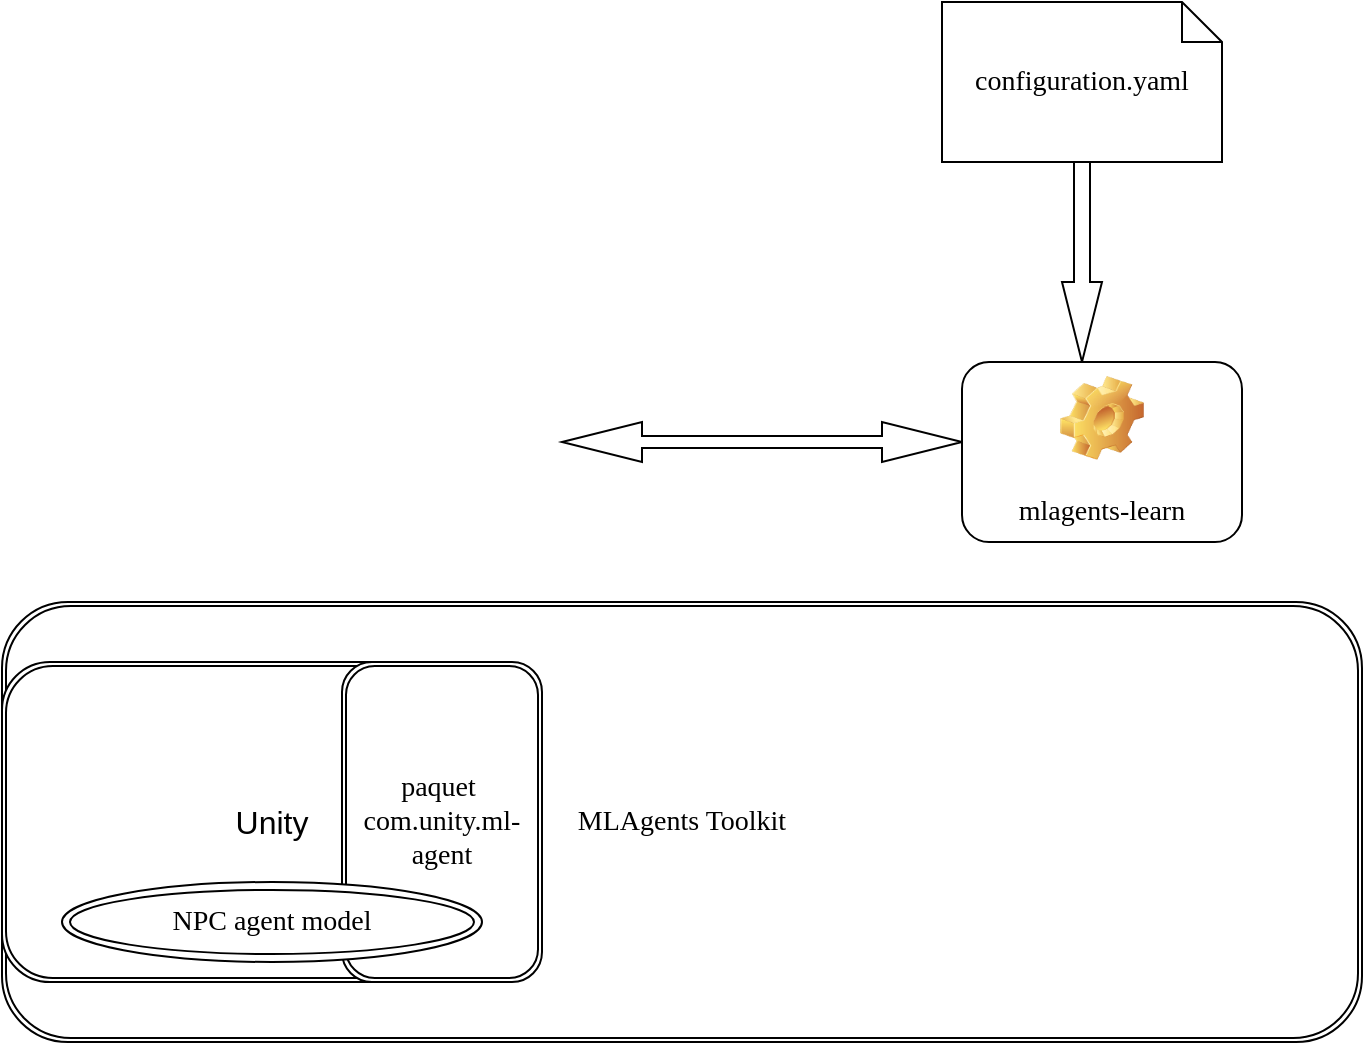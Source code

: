 <mxfile version="15.7.0" type="github">
  <diagram id="jnxX1dpqBWMMVxXvKskB" name="Page-1">
    <mxGraphModel dx="1122" dy="670" grid="1" gridSize="10" guides="1" tooltips="1" connect="1" arrows="1" fold="1" page="1" pageScale="1" pageWidth="827" pageHeight="1169" math="0" shadow="0">
      <root>
        <mxCell id="0" />
        <mxCell id="1" parent="0" />
        <mxCell id="KNvALWube3b4RD5xJjOB-18" value="MLAgents Toolkit" style="shape=ext;double=1;rounded=1;whiteSpace=wrap;html=1;fontFamily=Georgia;fontSize=14;fontColor=#000000;" vertex="1" parent="1">
          <mxGeometry x="70" y="510" width="680" height="220" as="geometry" />
        </mxCell>
        <mxCell id="KNvALWube3b4RD5xJjOB-11" value="" style="shape=doubleArrow;whiteSpace=wrap;html=1;fontFamily=Georgia;fontSize=14;fontColor=#000000;" vertex="1" parent="1">
          <mxGeometry x="350" y="420" width="200" height="20" as="geometry" />
        </mxCell>
        <mxCell id="KNvALWube3b4RD5xJjOB-15" value="configuration.yaml" style="shape=note;size=20;whiteSpace=wrap;html=1;fontFamily=Georgia;fontSize=14;fontColor=#000000;" vertex="1" parent="1">
          <mxGeometry x="540" y="210" width="140" height="80" as="geometry" />
        </mxCell>
        <mxCell id="KNvALWube3b4RD5xJjOB-16" value="" style="html=1;shadow=0;dashed=0;align=center;verticalAlign=middle;shape=mxgraph.arrows2.arrow;dy=0.6;dx=40;direction=south;notch=0;fontFamily=Georgia;fontSize=14;fontColor=#000000;" vertex="1" parent="1">
          <mxGeometry x="600" y="290" width="20" height="100" as="geometry" />
        </mxCell>
        <mxCell id="KNvALWube3b4RD5xJjOB-19" value="&lt;span style=&quot;font-weight: normal&quot;&gt;mlagents-learn&lt;/span&gt;" style="label;whiteSpace=wrap;html=1;align=center;verticalAlign=bottom;spacingLeft=0;spacingBottom=4;imageAlign=center;imageVerticalAlign=top;image=img/clipart/Gear_128x128.png;fontFamily=Georgia;fontSize=14;fontColor=#000000;" vertex="1" parent="1">
          <mxGeometry x="550" y="390" width="140" height="90" as="geometry" />
        </mxCell>
        <mxCell id="KNvALWube3b4RD5xJjOB-5" value="&lt;font style=&quot;font-size: 16px&quot;&gt;Unity&lt;/font&gt;" style="shape=ext;double=1;rounded=1;whiteSpace=wrap;html=1;" vertex="1" parent="1">
          <mxGeometry x="70" y="540" width="270" height="160" as="geometry" />
        </mxCell>
        <mxCell id="KNvALWube3b4RD5xJjOB-20" value="paquet&amp;nbsp;&lt;br&gt;com.unity.ml-agent" style="shape=ext;double=1;rounded=1;whiteSpace=wrap;html=1;fontFamily=Georgia;fontSize=14;fontColor=#000000;" vertex="1" parent="1">
          <mxGeometry x="240" y="540" width="100" height="160" as="geometry" />
        </mxCell>
        <mxCell id="KNvALWube3b4RD5xJjOB-9" value="NPC agent model" style="ellipse;shape=doubleEllipse;whiteSpace=wrap;html=1;fontFamily=Georgia;fontSize=14;fontColor=#000000;" vertex="1" parent="1">
          <mxGeometry x="100" y="650" width="210" height="40" as="geometry" />
        </mxCell>
      </root>
    </mxGraphModel>
  </diagram>
</mxfile>
